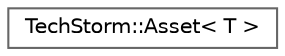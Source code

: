 digraph "Graphical Class Hierarchy"
{
 // LATEX_PDF_SIZE
  bgcolor="transparent";
  edge [fontname=Helvetica,fontsize=10,labelfontname=Helvetica,labelfontsize=10];
  node [fontname=Helvetica,fontsize=10,shape=box,height=0.2,width=0.4];
  rankdir="LR";
  Node0 [id="Node000000",label="TechStorm::Asset\< T \>",height=0.2,width=0.4,color="grey40", fillcolor="white", style="filled",URL="$class_tech_storm_1_1_asset.html",tooltip=" "];
}
